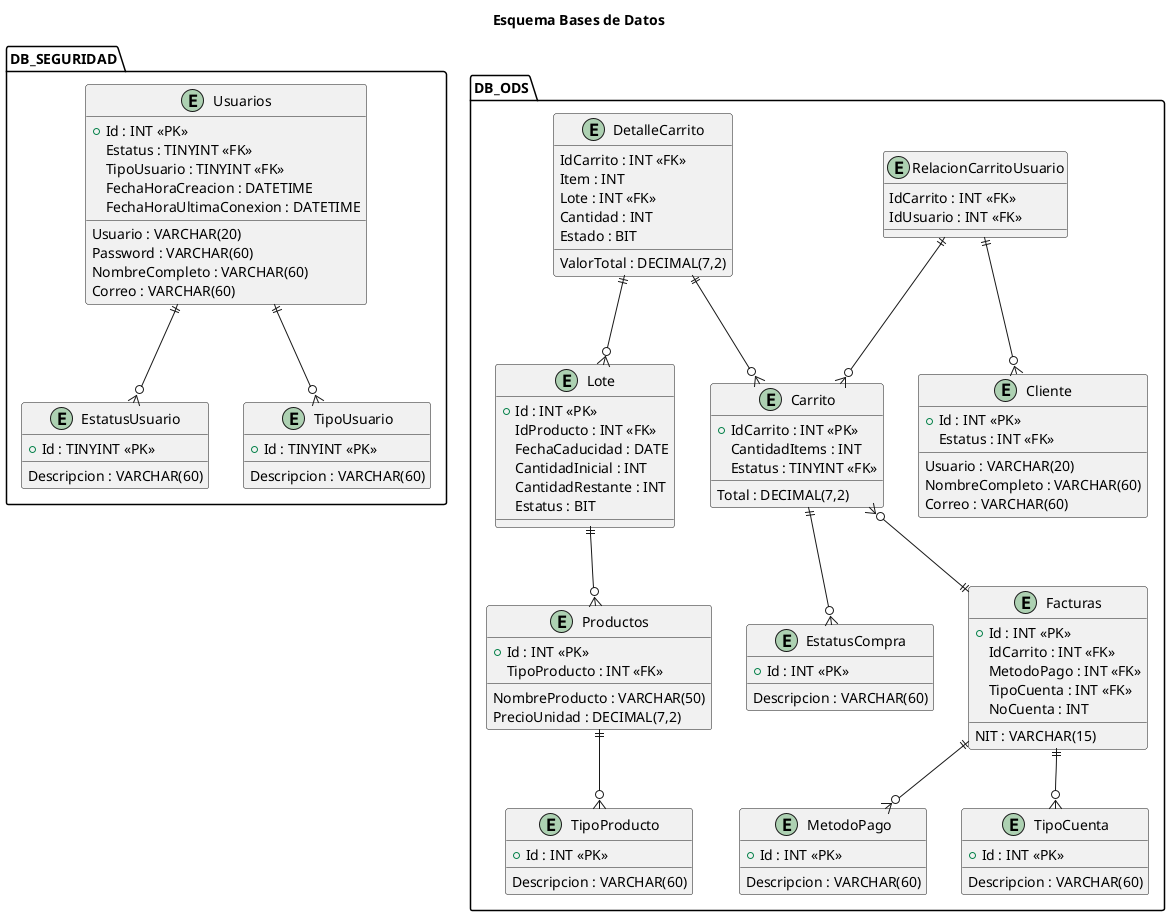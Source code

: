 @startuml
title Esquema Bases de Datos


together{
  package "DB_ODS"{

    entity Cliente {
      +Id : INT <<PK>>
      Usuario : VARCHAR(20)
      NombreCompleto : VARCHAR(60)
      Correo : VARCHAR(60)
      Estatus : INT <<FK>>
    }

    entity Productos {
      +Id : INT <<PK>>
      TipoProducto : INT <<FK>>
      NombreProducto : VARCHAR(50)
      PrecioUnidad : DECIMAL(7,2)
    }

    entity Lote {
      +Id : INT <<PK>>
      IdProducto : INT <<FK>>
      FechaCaducidad : DATE
      CantidadInicial : INT
      CantidadRestante : INT
      Estatus : BIT
    }

    entity Carrito {
      +IdCarrito : INT <<PK>>
      CantidadItems : INT
      Total : DECIMAL(7,2)
      Estatus : TINYINT <<FK>>
    }

    entity EstatusCompra {
      +Id : INT <<PK>>
      Descripcion : VARCHAR(60)
    }

    entity RelacionCarritoUsuario {
      IdCarrito : INT <<FK>>
      IdUsuario : INT <<FK>>
    }

    entity DetalleCarrito {
      IdCarrito : INT <<FK>>
      Item : INT
      Lote : INT <<FK>>
      Cantidad : INT
      ValorTotal : DECIMAL(7,2)
      Estado : BIT
    }

    entity Facturas {
      +Id : INT <<PK>>
      IdCarrito : INT <<FK>>
      NIT : VARCHAR(15)
      MetodoPago : INT <<FK>>
      TipoCuenta : INT <<FK>>
      NoCuenta : INT
    }

    entity MetodoPago {
      +Id : INT <<PK>>
      Descripcion : VARCHAR(60)
    }

    entity TipoCuenta {
      +Id : INT <<PK>>
      Descripcion : VARCHAR(60)
    }

    entity TipoProducto {
      +Id : INT <<PK>>
      Descripcion : VARCHAR(60)
    }

    Productos ||--o{ TipoProducto
    Carrito ||--o{ EstatusCompra
    RelacionCarritoUsuario ||--o{ Cliente
    RelacionCarritoUsuario ||--o{ Carrito
    DetalleCarrito ||--o{ Carrito
    DetalleCarrito ||--o{ Lote
    Carrito }o--|| Facturas
    Lote ||--o{ Productos
    Facturas ||--o{ MetodoPago
    Facturas ||--o{ TipoCuenta

  }

  package "DB_SEGURIDAD"{
    entity Usuarios {
      +Id : INT <<PK>>
      Usuario : VARCHAR(20)
      Password : VARCHAR(60)
      NombreCompleto : VARCHAR(60)
      Correo : VARCHAR(60)
      Estatus : TINYINT <<FK>>
      TipoUsuario : TINYINT <<FK>>
      FechaHoraCreacion : DATETIME
      FechaHoraUltimaConexion : DATETIME
    }


    entity EstatusUsuario {
      +Id : TINYINT <<PK>>
      Descripcion : VARCHAR(60)
    }

    entity TipoUsuario {
      +Id : TINYINT <<PK>>
      Descripcion : VARCHAR(60)
    }

    Usuarios ||--o{ EstatusUsuario
    Usuarios ||--o{ TipoUsuario

  }
}

@enduml